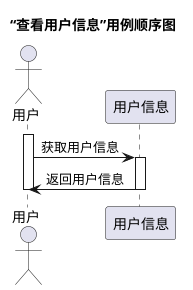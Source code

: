 @startuml

title:“查看用户信息”用例顺序图

actor 用户
participant 用户信息

activate 用户
    用户->用户信息:获取用户信息
    activate 用户信息
        用户信息->用户:返回用户信息
    deactivate 用户信息
deactivate 用户

@enduml

